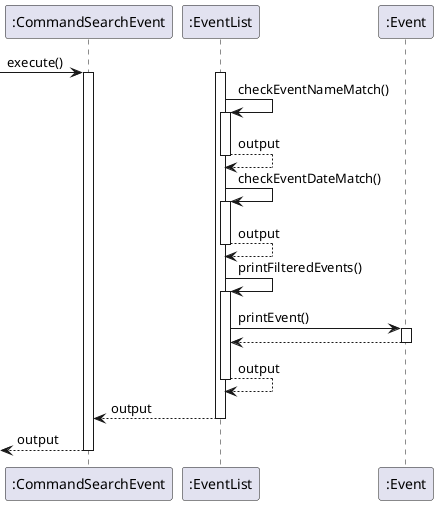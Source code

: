 @startuml
 -> ":CommandSearchEvent" : execute()

activate ":CommandSearchEvent"

activate ":EventList"
":EventList" -> ":EventList" : checkEventNameMatch()
activate ":EventList"
return output
":EventList" -> ":EventList" : checkEventDateMatch()
activate ":EventList"
return output
":EventList" -> ":EventList" : printFilteredEvents()
activate ":EventList"
":EventList" -> ":Event" : printEvent()
activate ":Event"
":EventList" <-- ":Event"
deactivate ":Event"
return output
":CommandSearchEvent" <-- ":EventList" : output
deactivate ":EventList"
  <-- ":CommandSearchEvent" : output
deactivate ":CommandSearchEvent"
@enduml